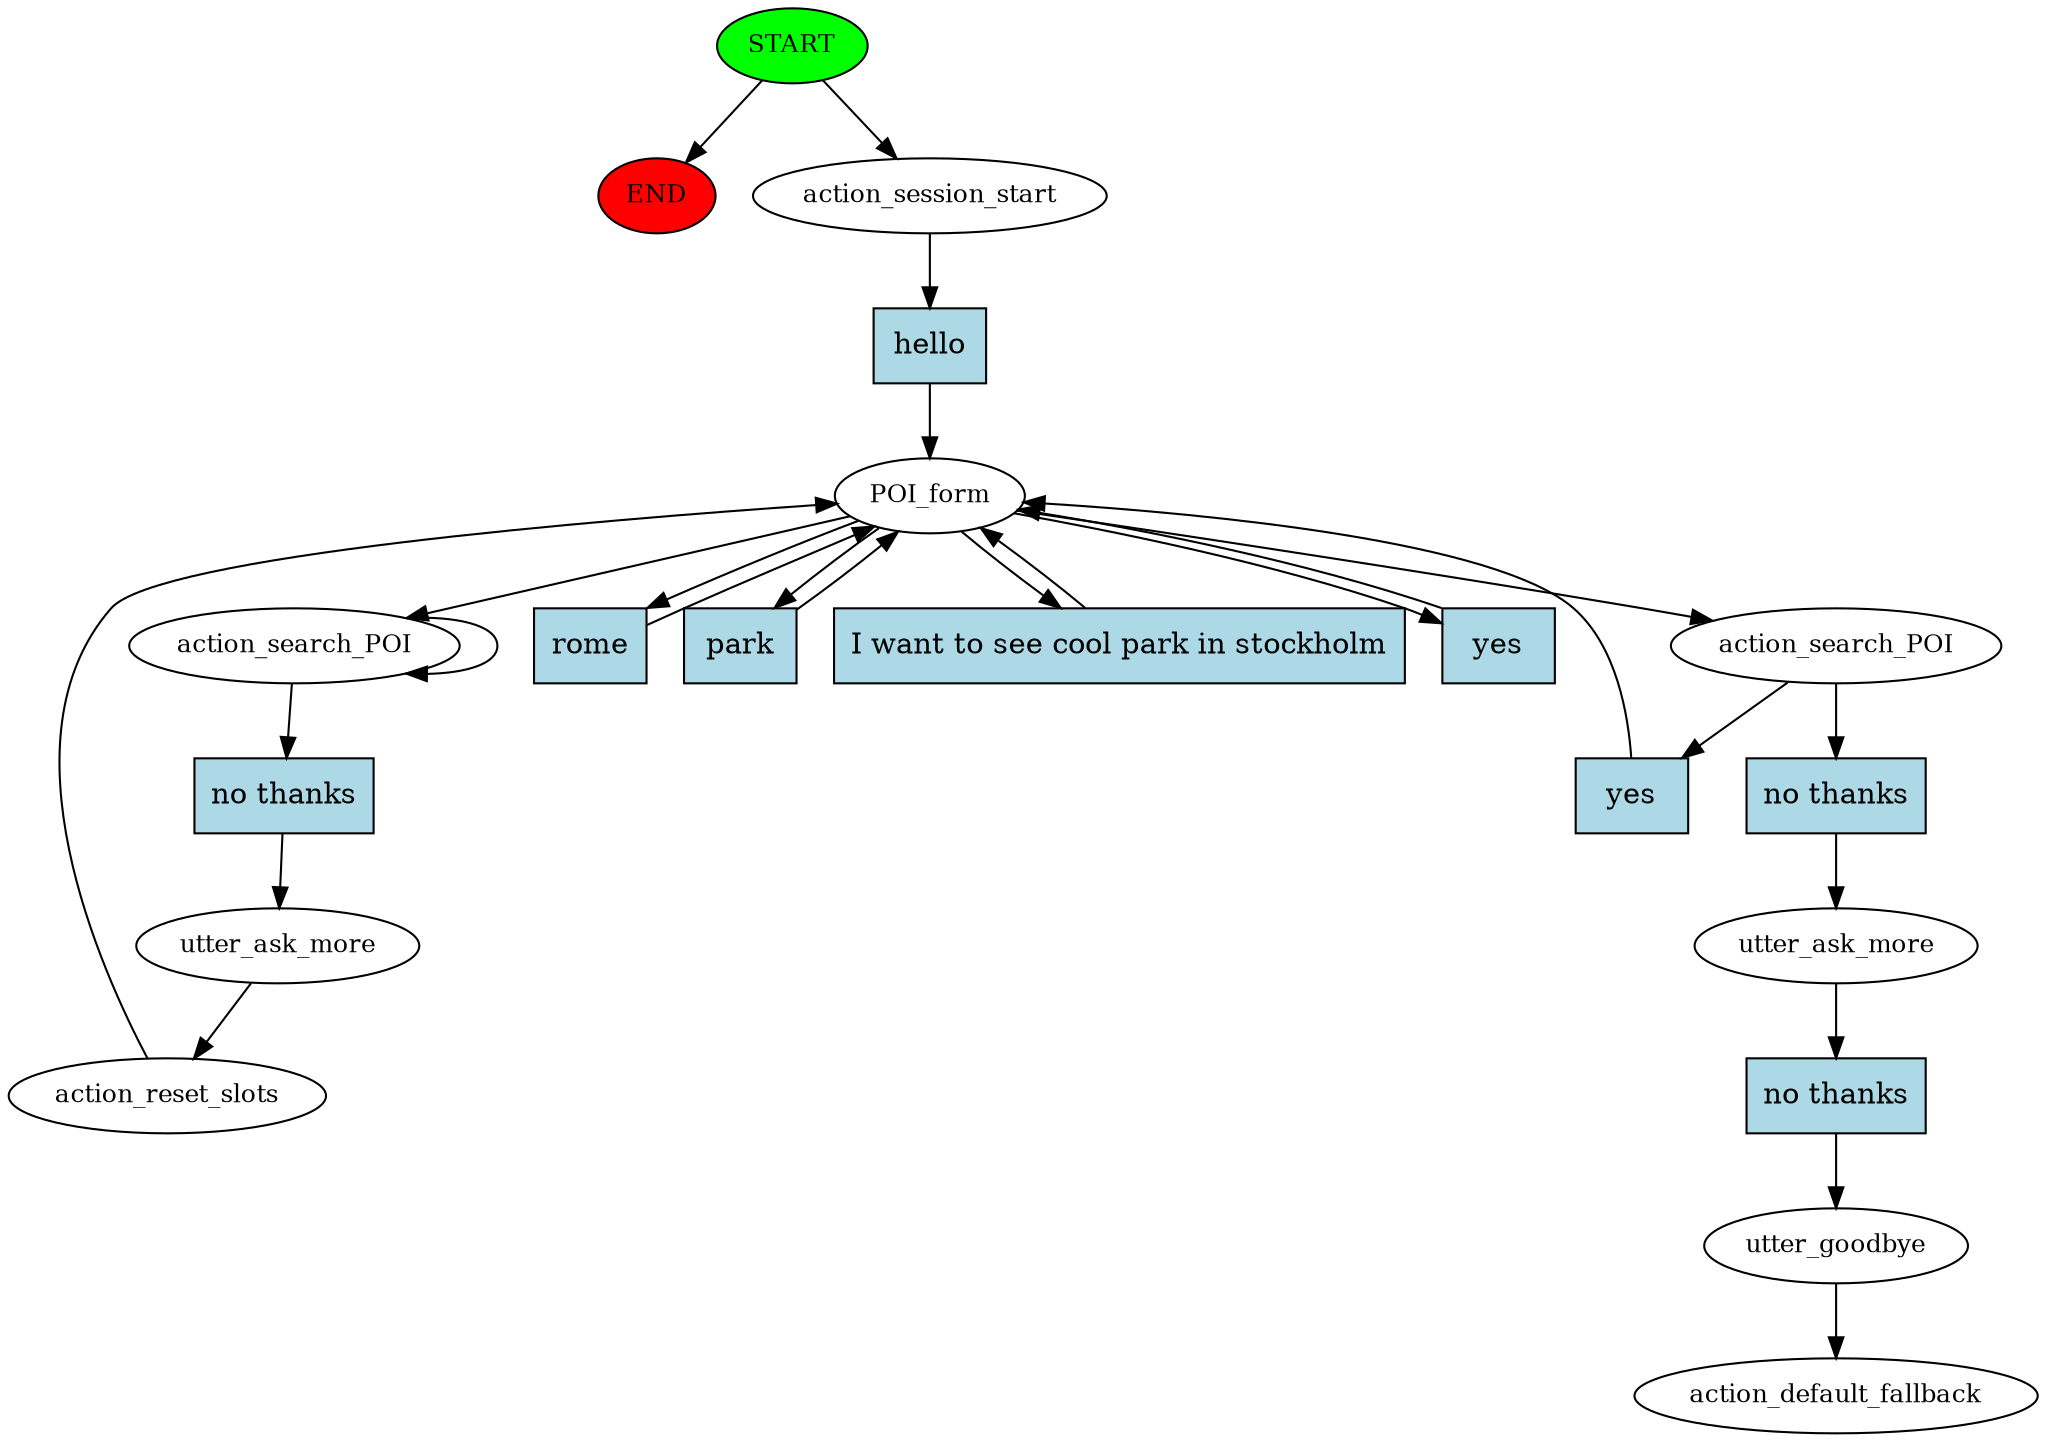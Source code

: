 digraph  {
0 [class="start active", fillcolor=green, fontsize=12, label=START, style=filled];
"-1" [class=end, fillcolor=red, fontsize=12, label=END, style=filled];
1 [class=active, fontsize=12, label=action_session_start];
2 [class=active, fontsize=12, label=POI_form];
5 [class=active, fontsize=12, label=action_search_POI];
7 [class=active, fontsize=12, label=action_search_POI];
9 [class=active, fontsize=12, label=utter_ask_more];
10 [class=active, fontsize=12, label=action_reset_slots];
16 [class=active, fontsize=12, label=utter_ask_more];
17 [class=active, fontsize=12, label=utter_goodbye];
18 [class="dashed active", fontsize=12, label=action_default_fallback];
19 [class="intent active", fillcolor=lightblue, label=hello, shape=rect, style=filled];
20 [class="intent active", fillcolor=lightblue, label=rome, shape=rect, style=filled];
21 [class="intent active", fillcolor=lightblue, label=park, shape=rect, style=filled];
22 [class="intent active", fillcolor=lightblue, label="I want to see cool park in stockholm", shape=rect, style=filled];
23 [class="intent active", fillcolor=lightblue, label=yes, shape=rect, style=filled];
24 [class="intent active", fillcolor=lightblue, label=yes, shape=rect, style=filled];
25 [class="intent active", fillcolor=lightblue, label="no thanks", shape=rect, style=filled];
26 [class="intent active", fillcolor=lightblue, label="no thanks", shape=rect, style=filled];
27 [class="intent active", fillcolor=lightblue, label="no thanks", shape=rect, style=filled];
0 -> "-1"  [class="", key=NONE, label=""];
0 -> 1  [class=active, key=NONE, label=""];
1 -> 19  [class=active, key=0];
2 -> 5  [class=active, key=NONE, label=""];
2 -> 7  [class=active, key=NONE, label=""];
2 -> 20  [class=active, key=0];
2 -> 21  [class=active, key=0];
2 -> 22  [class=active, key=0];
2 -> 23  [class=active, key=0];
5 -> 24  [class=active, key=0];
5 -> 25  [class=active, key=0];
7 -> 7  [class=active, key=NONE, label=""];
7 -> 26  [class=active, key=0];
9 -> 10  [class=active, key=NONE, label=""];
10 -> 2  [class=active, key=NONE, label=""];
16 -> 27  [class=active, key=0];
17 -> 18  [class=active, key=NONE, label=""];
19 -> 2  [class=active, key=0];
20 -> 2  [class=active, key=0];
21 -> 2  [class=active, key=0];
22 -> 2  [class=active, key=0];
23 -> 2  [class=active, key=0];
24 -> 2  [class=active, key=0];
25 -> 16  [class=active, key=0];
26 -> 9  [class=active, key=0];
27 -> 17  [class=active, key=0];
}
